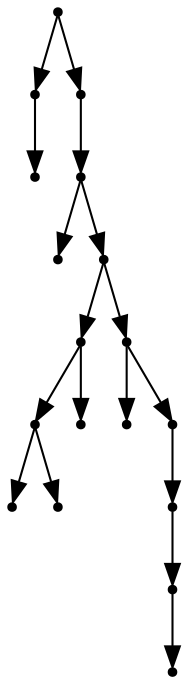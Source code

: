 digraph {
  17 [shape=point];
  1 [shape=point];
  0 [shape=point];
  16 [shape=point];
  15 [shape=point];
  2 [shape=point];
  14 [shape=point];
  7 [shape=point];
  5 [shape=point];
  3 [shape=point];
  4 [shape=point];
  6 [shape=point];
  13 [shape=point];
  8 [shape=point];
  12 [shape=point];
  11 [shape=point];
  10 [shape=point];
  9 [shape=point];
17 -> 1;
1 -> 0;
17 -> 16;
16 -> 15;
15 -> 2;
15 -> 14;
14 -> 7;
7 -> 5;
5 -> 3;
5 -> 4;
7 -> 6;
14 -> 13;
13 -> 8;
13 -> 12;
12 -> 11;
11 -> 10;
10 -> 9;
}
